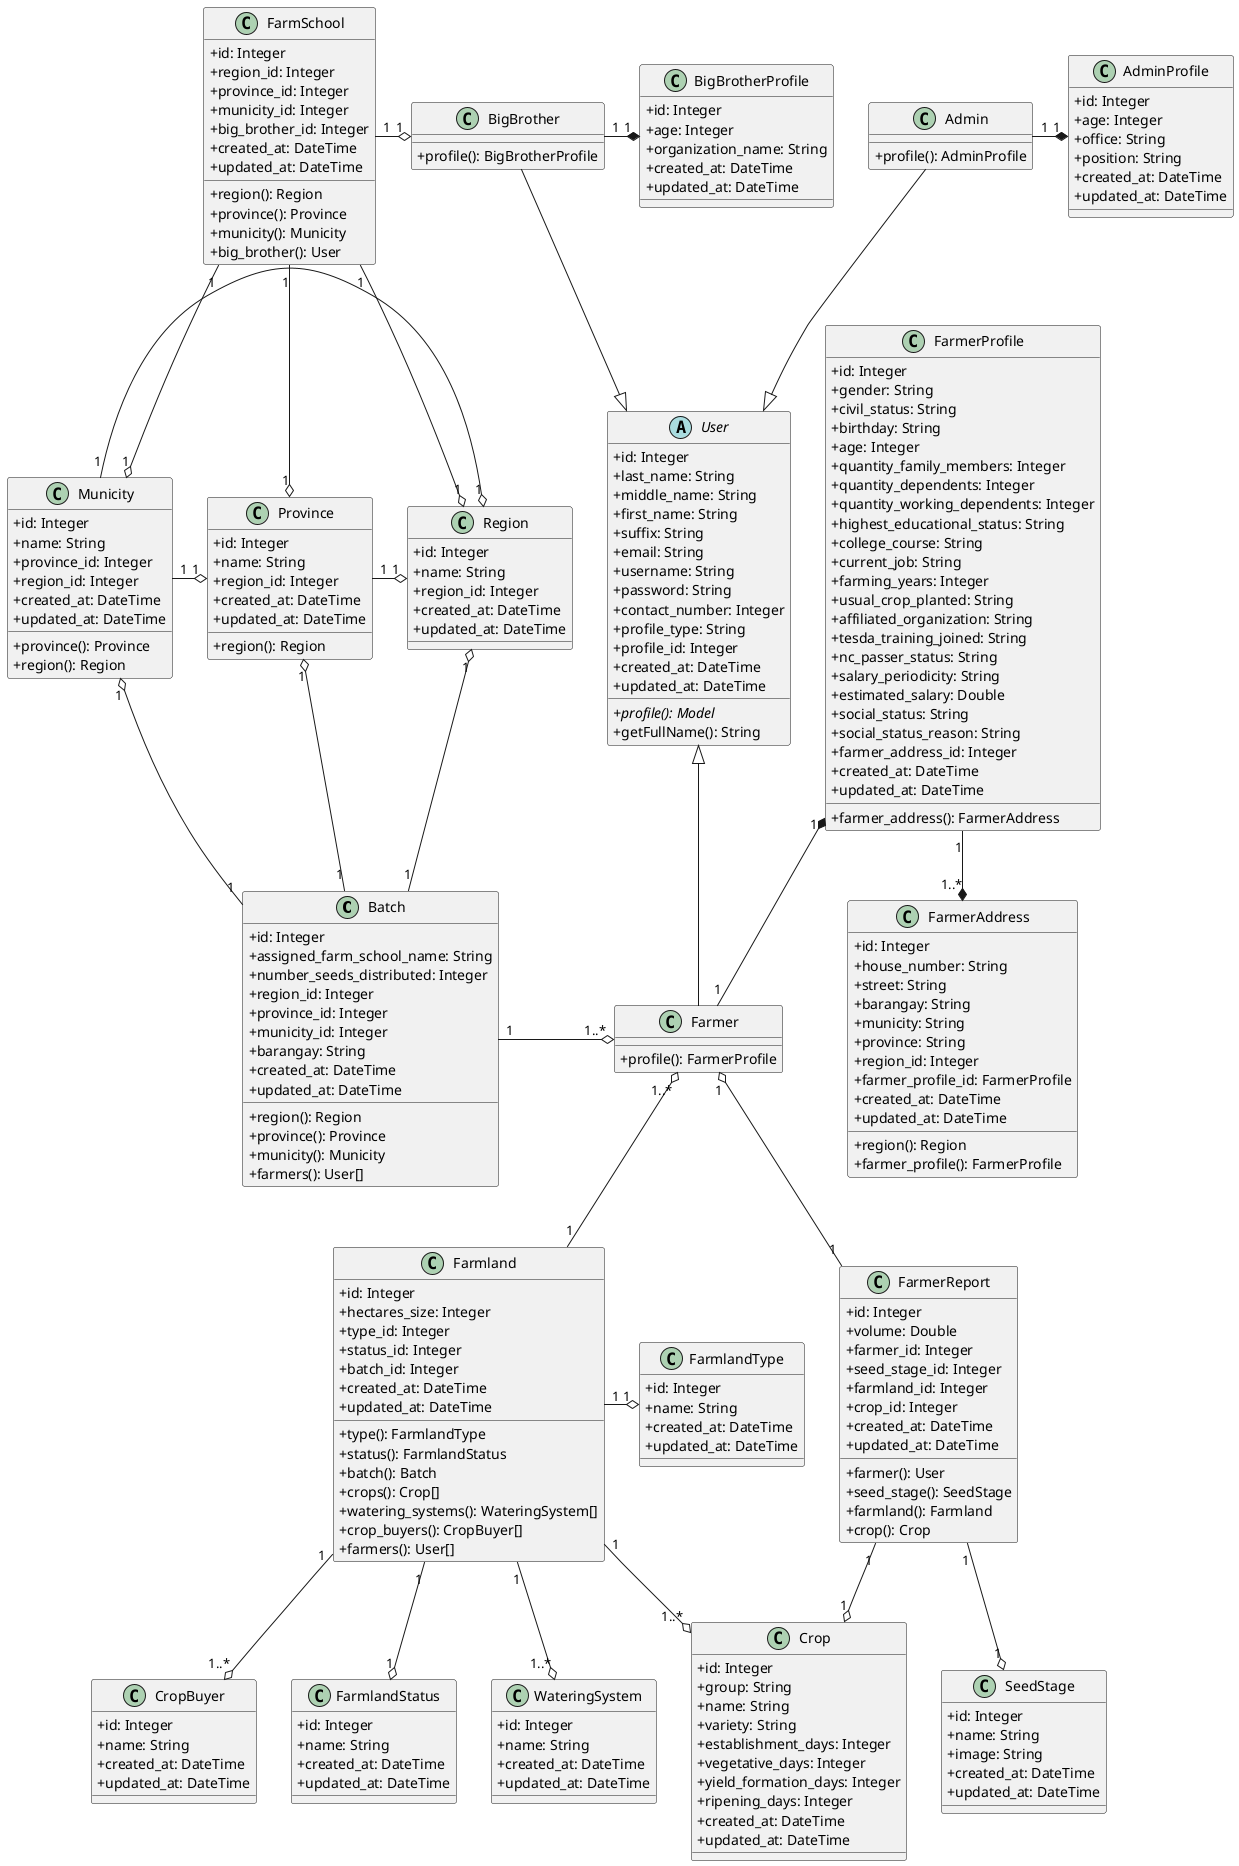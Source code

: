 @startuml
skinparam classAttributeIconSize 0
class Batch {
    + id: Integer
    + assigned_farm_school_name: String
    + number_seeds_distributed: Integer
    + region_id: Integer
    + province_id: Integer
    + municity_id: Integer
    + barangay: String
    + created_at: DateTime
    + updated_at: DateTime

    + region(): Region
    + province(): Province
    + municity(): Municity
    + farmers(): User[]
}

class Crop {
    + id: Integer
    + group: String
    + name: String
    + variety: String
    + establishment_days: Integer
    + vegetative_days: Integer
    + yield_formation_days: Integer
    + ripening_days: Integer
    + created_at: DateTime
    + updated_at: DateTime
}

class FarmerProfile {
    + id: Integer
    + gender: String
    + civil_status: String
    + birthday: String
    + age: Integer
    + quantity_family_members: Integer
    + quantity_dependents: Integer
    + quantity_working_dependents: Integer
    + highest_educational_status: String
    + college_course: String
    + current_job: String
    + farming_years: Integer
    + usual_crop_planted: String
    + affiliated_organization: String
    + tesda_training_joined: String
    + nc_passer_status: String
    + salary_periodicity: String
    + estimated_salary: Double
    + social_status: String
    + social_status_reason: String
    + farmer_address_id: Integer
    + created_at: DateTime
    + updated_at: DateTime

    + farmer_address(): FarmerAddress
}

class BigBrotherProfile {
    + id: Integer
    + age: Integer
    + organization_name: String
    + created_at: DateTime
    + updated_at: DateTime
}

class AdminProfile {
    + id: Integer
    + age: Integer
    + office: String
    + position: String
    + created_at: DateTime
    + updated_at: DateTime
}

class FarmerAddress {
    + id: Integer
    + house_number: String
    + street: String
    + barangay: String
    + municity: String
    + province: String
    + region_id: Integer
    + farmer_profile_id: FarmerProfile
    + created_at: DateTime
    + updated_at: DateTime

    + region(): Region
    + farmer_profile(): FarmerProfile
}

class FarmerReport {
    + id: Integer
    + volume: Double
    + farmer_id: Integer
    + seed_stage_id: Integer
    + farmland_id: Integer
    + crop_id: Integer
    + created_at: DateTime
    + updated_at: DateTime

    + farmer(): User
    + seed_stage(): SeedStage
    + farmland(): Farmland
    + crop(): Crop
}

class SeedStage {
    + id: Integer
    + name: String
    + image: String
    + created_at: DateTime
    + updated_at: DateTime
}

abstract User {
    + id: Integer
    + last_name: String
    + middle_name: String
    + first_name: String
    + suffix: String
    + email: String
    + username: String
    + password: String
    + contact_number: Integer
    + profile_type: String
    + profile_id: Integer
    + created_at: DateTime
    + updated_at: DateTime

    {abstract} + profile(): Model
    + getFullName(): String
}

class Municity {
    + id: Integer
    + name: String
    + province_id: Integer
    + region_id: Integer
    + created_at: DateTime
    + updated_at: DateTime

    + province(): Province
    + region(): Region
}

class Province {
    + id: Integer
    + name: String
    + region_id: Integer
    + created_at: DateTime
    + updated_at: DateTime

    + region(): Region
}

class Region {
    + id: Integer
    + name: String
    + region_id: Integer
    + created_at: DateTime
    + updated_at: DateTime
}

class Farmland {
    + id: Integer
    + hectares_size: Integer
    + type_id: Integer
    + status_id: Integer
    + batch_id: Integer
    + created_at: DateTime
    + updated_at: DateTime

    + type(): FarmlandType
    + status(): FarmlandStatus
    + batch(): Batch
    + crops(): Crop[]
    + watering_systems(): WateringSystem[]
    + crop_buyers(): CropBuyer[]
    + farmers(): User[]
}

class CropBuyer {
    + id: Integer
    + name: String
    + created_at: DateTime
    + updated_at: DateTime
}

class FarmlandStatus {
    + id: Integer
    + name: String
    + created_at: DateTime
    + updated_at: DateTime
}

class FarmlandType {
    + id: Integer
    + name: String
    + created_at: DateTime
    + updated_at: DateTime
}

class WateringSystem {
    + id: Integer
    + name: String
    + created_at: DateTime
    + updated_at: DateTime
}

class FarmSchool {
    + id: Integer
    + region_id: Integer
    + province_id: Integer
    + municity_id: Integer
    + big_brother_id: Integer
    + created_at: DateTime
    + updated_at: DateTime

    + region(): Region
    + province(): Province
    + municity(): Municity
    + big_brother(): User
}

class Farmer {
    + profile(): FarmerProfile
}

class Admin {
    + profile(): AdminProfile
}

class BigBrother {
    + profile(): BigBrotherProfile
}

User <|-- Farmer
User <|-up- Admin
User <|-up- BigBrother


Farmland "1" --o "1" FarmlandStatus
Farmland "1" --o "1..*" CropBuyer
Farmland "1" --o "1..*" WateringSystem
Farmland "1" -up-o "1..*" Farmer

Farmland "1" -o "1" FarmlandType
Farmland "1" --o "1..*" Crop

FarmerProfile "1" --* "1..*" FarmerAddress
Farmer "1" -up-* "1" FarmerProfile
BigBrother "1" -* "1" BigBrotherProfile
Admin "1" -* "1" AdminProfile

FarmerReport "1" -up-o "1" Farmer
FarmerReport "1" --o "1" SeedStage
FarmerReport "1" --o "1" Crop

Municity "1" -o "1" Province
Municity "1" -o "1" Region
Province "1" -o "1" Region

Batch "1" -o "1..*" Farmer
Batch "1" -up-o "1" Region
Batch "1" -up-o "1" Province
Batch "1" -up-o "1" Municity

FarmSchool "1" --o "1" Region
FarmSchool "1" --o "1" Province
FarmSchool "1" --o "1" Municity
FarmSchool "1" -o "1" BigBrother

@enduml
